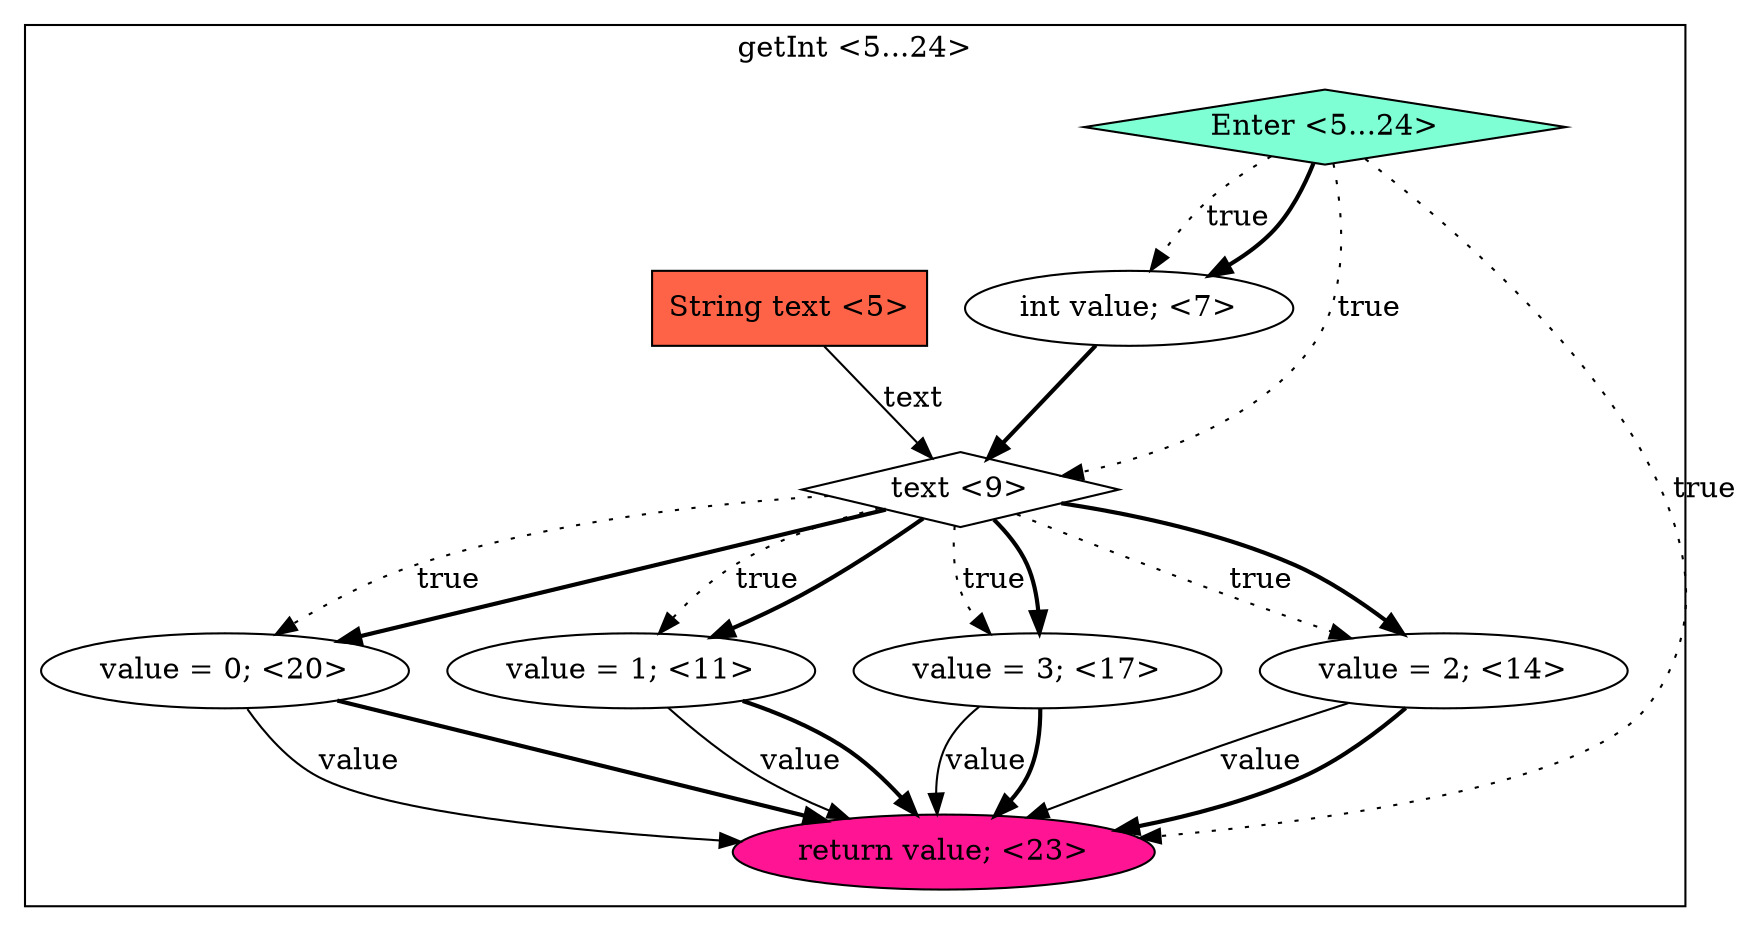digraph {
subgraph cluster0 {
label = "getInt <5...24>";
0.6 [style = filled, label = "value = 0; <20>", fillcolor = white, shape = ellipse];
0.3 [style = filled, label = "value = 1; <11>", fillcolor = white, shape = ellipse];
0.8 [style = filled, label = "Enter <5...24>", fillcolor = aquamarine, shape = diamond];
0.1 [style = filled, label = "int value; <7>", fillcolor = white, shape = ellipse];
0.5 [style = filled, label = "value = 3; <17>", fillcolor = white, shape = ellipse];
0.4 [style = filled, label = "value = 2; <14>", fillcolor = white, shape = ellipse];
0.2 [style = filled, label = "text <9>", fillcolor = white, shape = diamond];
0.0 [style = filled, label = "String text <5>", fillcolor = tomato, shape = box];
0.7 [style = filled, label = "return value; <23>", fillcolor = deeppink, shape = ellipse];
0.0 -> 0.2 [style = solid, label="text"];
0.1 -> 0.2 [style = bold, label=""];
0.2 -> 0.3 [style = dotted, label="true"];
0.2 -> 0.3 [style = bold, label=""];
0.2 -> 0.4 [style = dotted, label="true"];
0.2 -> 0.4 [style = bold, label=""];
0.2 -> 0.5 [style = dotted, label="true"];
0.2 -> 0.5 [style = bold, label=""];
0.2 -> 0.6 [style = dotted, label="true"];
0.2 -> 0.6 [style = bold, label=""];
0.3 -> 0.7 [style = solid, label="value"];
0.3 -> 0.7 [style = bold, label=""];
0.4 -> 0.7 [style = solid, label="value"];
0.4 -> 0.7 [style = bold, label=""];
0.5 -> 0.7 [style = solid, label="value"];
0.5 -> 0.7 [style = bold, label=""];
0.6 -> 0.7 [style = solid, label="value"];
0.6 -> 0.7 [style = bold, label=""];
0.8 -> 0.1 [style = dotted, label="true"];
0.8 -> 0.1 [style = bold, label=""];
0.8 -> 0.2 [style = dotted, label="true"];
0.8 -> 0.7 [style = dotted, label="true"];
}
}